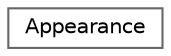 digraph "Graphical Class Hierarchy"
{
 // LATEX_PDF_SIZE
  bgcolor="transparent";
  edge [fontname=Helvetica,fontsize=10,labelfontname=Helvetica,labelfontsize=10];
  node [fontname=Helvetica,fontsize=10,shape=box,height=0.2,width=0.4];
  rankdir="LR";
  Node0 [label="Appearance",height=0.2,width=0.4,color="grey40", fillcolor="white", style="filled",URL="$struct_appearance.html",tooltip="The appearance component."];
}

